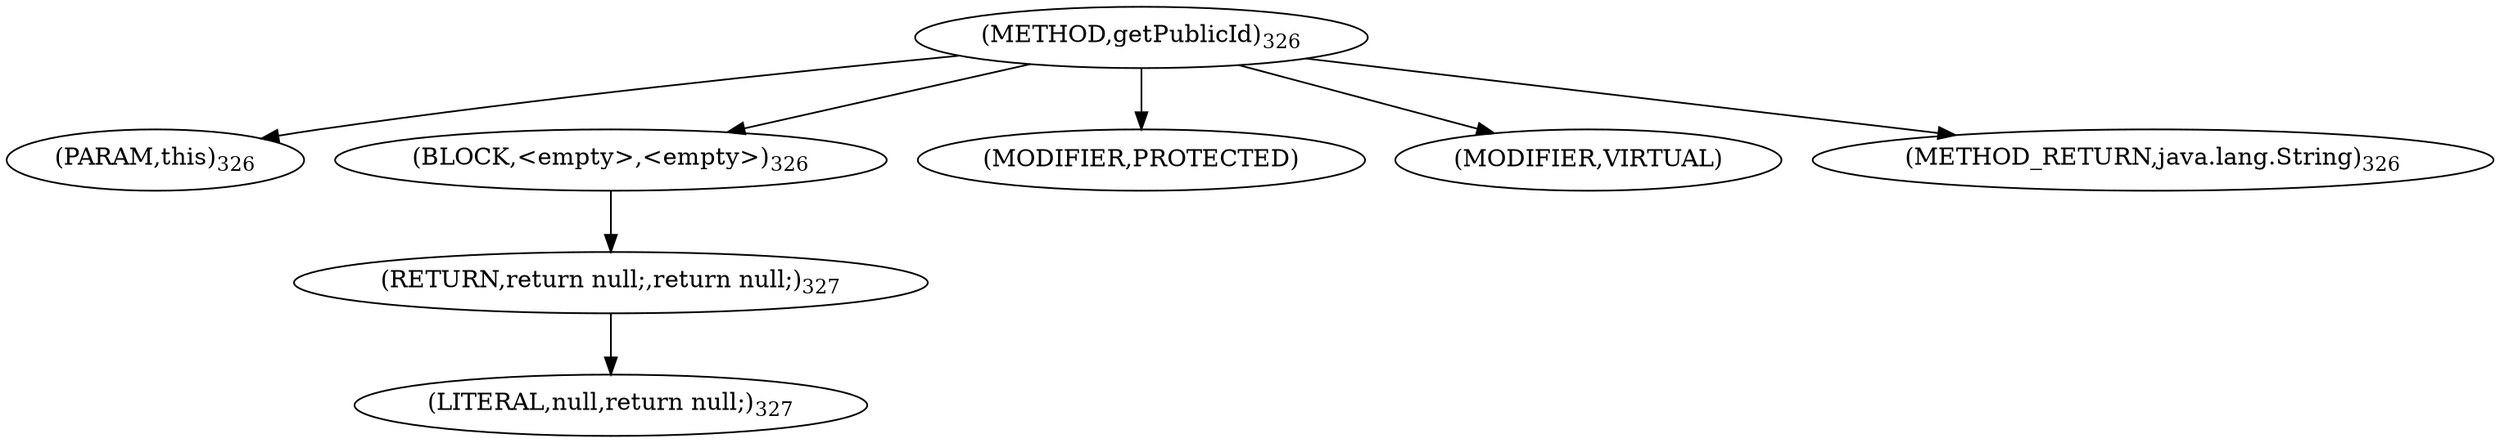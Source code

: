 digraph "getPublicId" {  
"535" [label = <(METHOD,getPublicId)<SUB>326</SUB>> ]
"536" [label = <(PARAM,this)<SUB>326</SUB>> ]
"537" [label = <(BLOCK,&lt;empty&gt;,&lt;empty&gt;)<SUB>326</SUB>> ]
"538" [label = <(RETURN,return null;,return null;)<SUB>327</SUB>> ]
"539" [label = <(LITERAL,null,return null;)<SUB>327</SUB>> ]
"540" [label = <(MODIFIER,PROTECTED)> ]
"541" [label = <(MODIFIER,VIRTUAL)> ]
"542" [label = <(METHOD_RETURN,java.lang.String)<SUB>326</SUB>> ]
  "535" -> "536" 
  "535" -> "537" 
  "535" -> "540" 
  "535" -> "541" 
  "535" -> "542" 
  "537" -> "538" 
  "538" -> "539" 
}
